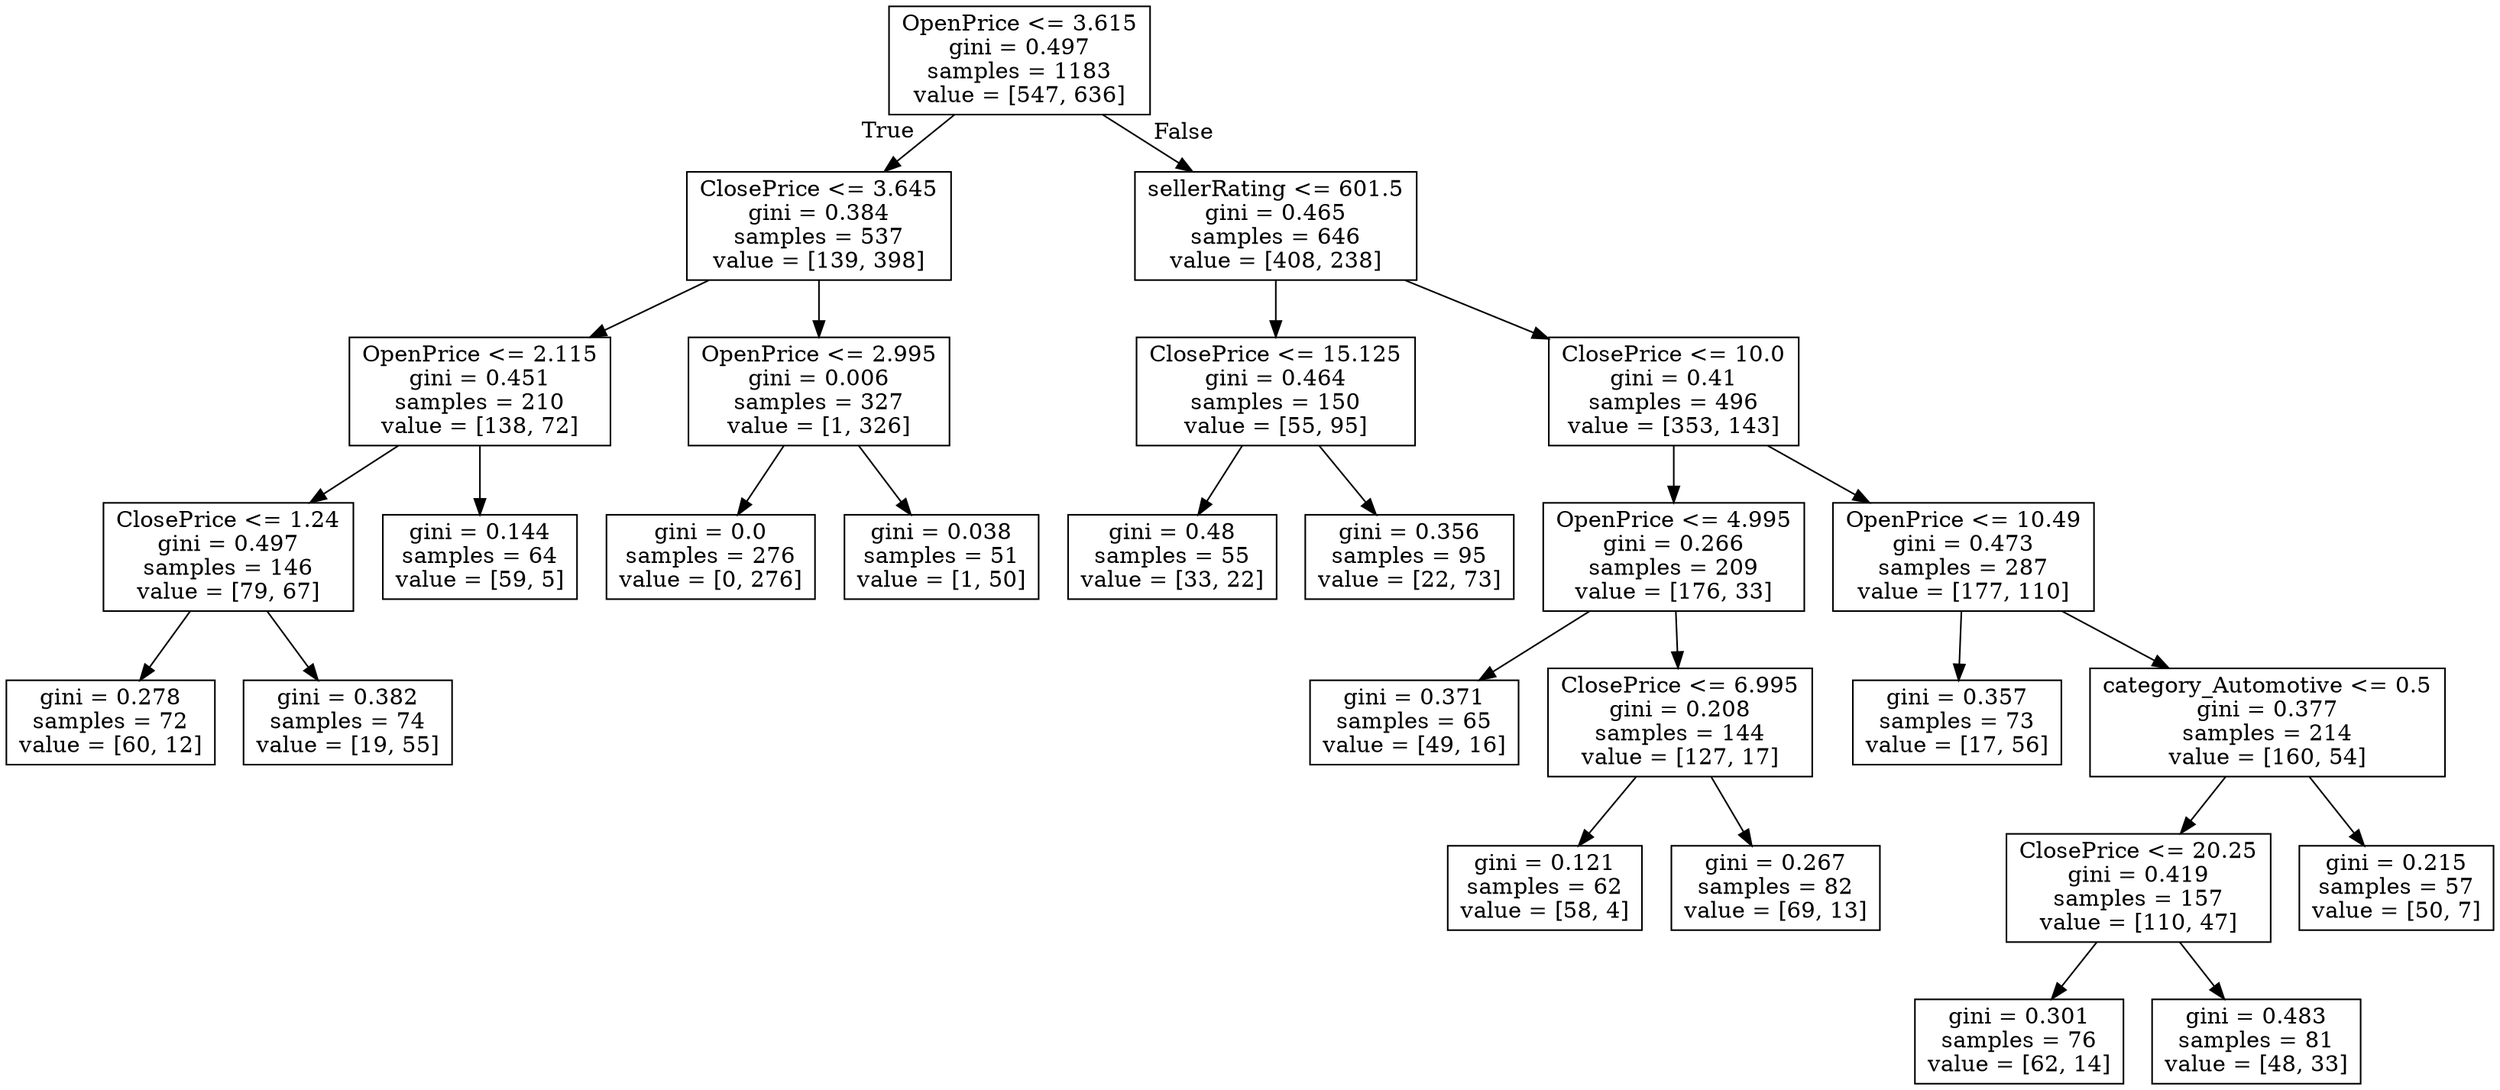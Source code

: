 digraph Tree {
node [shape=box] ;
0 [label="OpenPrice <= 3.615\ngini = 0.497\nsamples = 1183\nvalue = [547, 636]"] ;
1 [label="ClosePrice <= 3.645\ngini = 0.384\nsamples = 537\nvalue = [139, 398]"] ;
0 -> 1 [labeldistance=2.5, labelangle=45, headlabel="True"] ;
2 [label="OpenPrice <= 2.115\ngini = 0.451\nsamples = 210\nvalue = [138, 72]"] ;
1 -> 2 ;
3 [label="ClosePrice <= 1.24\ngini = 0.497\nsamples = 146\nvalue = [79, 67]"] ;
2 -> 3 ;
4 [label="gini = 0.278\nsamples = 72\nvalue = [60, 12]"] ;
3 -> 4 ;
5 [label="gini = 0.382\nsamples = 74\nvalue = [19, 55]"] ;
3 -> 5 ;
6 [label="gini = 0.144\nsamples = 64\nvalue = [59, 5]"] ;
2 -> 6 ;
7 [label="OpenPrice <= 2.995\ngini = 0.006\nsamples = 327\nvalue = [1, 326]"] ;
1 -> 7 ;
8 [label="gini = 0.0\nsamples = 276\nvalue = [0, 276]"] ;
7 -> 8 ;
9 [label="gini = 0.038\nsamples = 51\nvalue = [1, 50]"] ;
7 -> 9 ;
10 [label="sellerRating <= 601.5\ngini = 0.465\nsamples = 646\nvalue = [408, 238]"] ;
0 -> 10 [labeldistance=2.5, labelangle=-45, headlabel="False"] ;
11 [label="ClosePrice <= 15.125\ngini = 0.464\nsamples = 150\nvalue = [55, 95]"] ;
10 -> 11 ;
12 [label="gini = 0.48\nsamples = 55\nvalue = [33, 22]"] ;
11 -> 12 ;
13 [label="gini = 0.356\nsamples = 95\nvalue = [22, 73]"] ;
11 -> 13 ;
14 [label="ClosePrice <= 10.0\ngini = 0.41\nsamples = 496\nvalue = [353, 143]"] ;
10 -> 14 ;
15 [label="OpenPrice <= 4.995\ngini = 0.266\nsamples = 209\nvalue = [176, 33]"] ;
14 -> 15 ;
16 [label="gini = 0.371\nsamples = 65\nvalue = [49, 16]"] ;
15 -> 16 ;
17 [label="ClosePrice <= 6.995\ngini = 0.208\nsamples = 144\nvalue = [127, 17]"] ;
15 -> 17 ;
18 [label="gini = 0.121\nsamples = 62\nvalue = [58, 4]"] ;
17 -> 18 ;
19 [label="gini = 0.267\nsamples = 82\nvalue = [69, 13]"] ;
17 -> 19 ;
20 [label="OpenPrice <= 10.49\ngini = 0.473\nsamples = 287\nvalue = [177, 110]"] ;
14 -> 20 ;
21 [label="gini = 0.357\nsamples = 73\nvalue = [17, 56]"] ;
20 -> 21 ;
22 [label="category_Automotive <= 0.5\ngini = 0.377\nsamples = 214\nvalue = [160, 54]"] ;
20 -> 22 ;
23 [label="ClosePrice <= 20.25\ngini = 0.419\nsamples = 157\nvalue = [110, 47]"] ;
22 -> 23 ;
24 [label="gini = 0.301\nsamples = 76\nvalue = [62, 14]"] ;
23 -> 24 ;
25 [label="gini = 0.483\nsamples = 81\nvalue = [48, 33]"] ;
23 -> 25 ;
26 [label="gini = 0.215\nsamples = 57\nvalue = [50, 7]"] ;
22 -> 26 ;
}